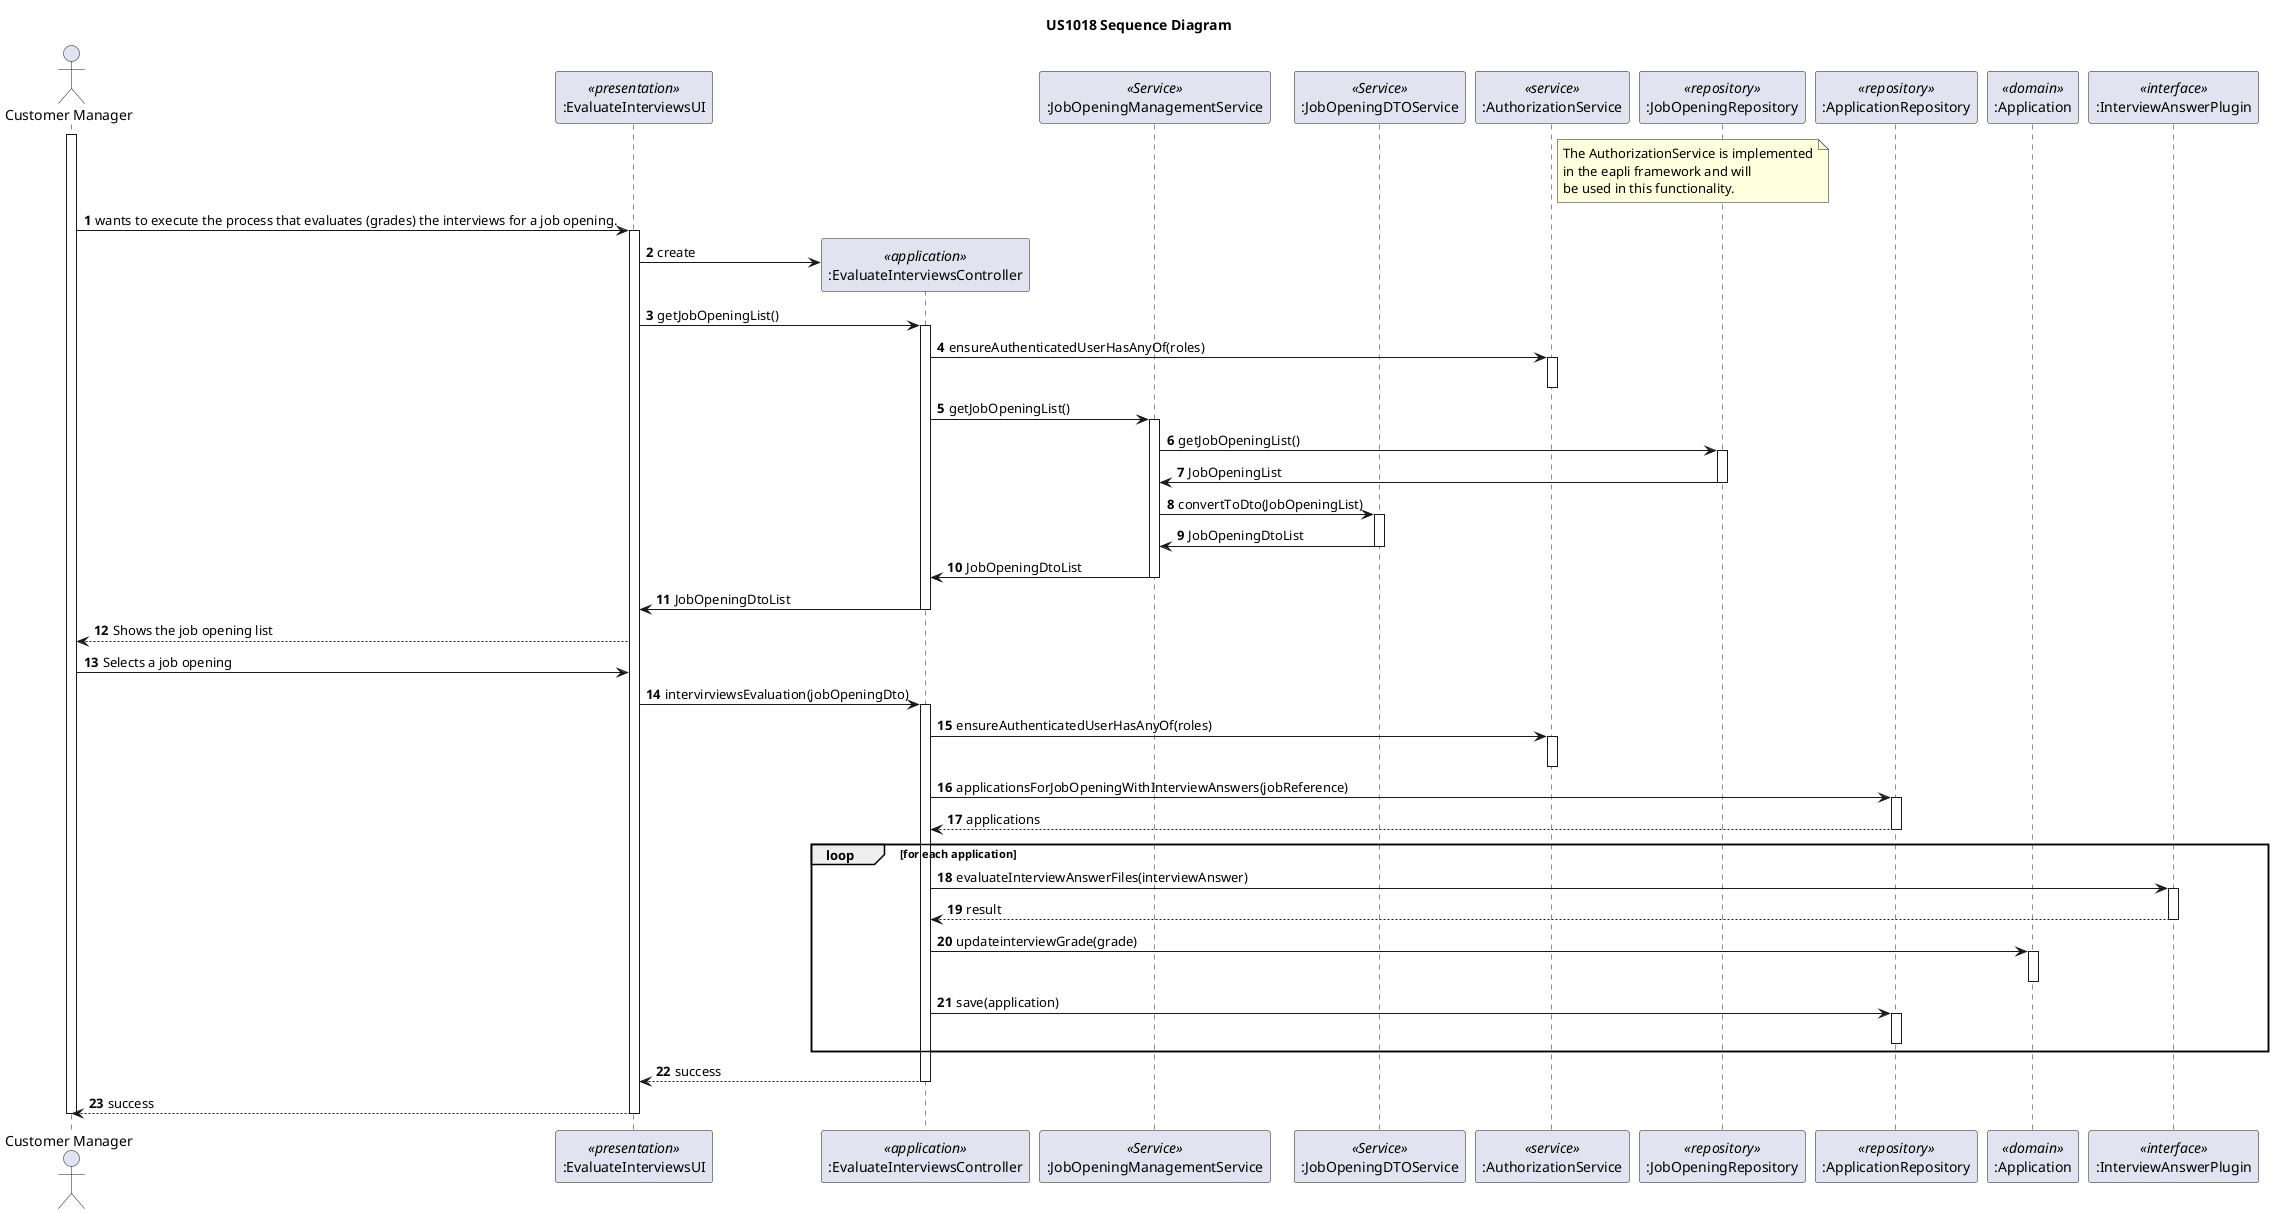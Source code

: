 @startuml
autonumber

title US1018 Sequence Diagram

actor "Customer Manager" as CustomerManager

participant ":EvaluateInterviewsUI" as UI <<presentation>>
participant ":EvaluateInterviewsController" as CTRL <<application>>
participant ":JobOpeningManagementService" as JobOpeningService <<Service>>
participant ":JobOpeningDTOService" as JobOpeningDTOService <<Service>>
participant ":AuthorizationService" as AUTHZ <<service>>
participant ":JobOpeningRepository" as JobOpeningRepository <<repository>>
participant ":ApplicationRepository" as ApplicationRepository <<repository>>
participant ":Application" as application <<domain>>


participant ":InterviewAnswerPlugin" as interviewPlugin <<interface>>

note right AUTHZ
The AuthorizationService is implemented
in the eapli framework and will
be used in this functionality.
end note

activate CustomerManager

CustomerManager -> UI : wants to execute the process that evaluates (grades) the interviews for a job opening.
activate UI

UI -> CTRL**: create

UI -> CTRL: getJobOpeningList()
activate CTRL
CTRL -> AUTHZ:  ensureAuthenticatedUserHasAnyOf(roles)
activate AUTHZ
deactivate AUTHZ
CTRL ->JobOpeningService: getJobOpeningList()
    activate JobOpeningService
        JobOpeningService -> JobOpeningRepository: getJobOpeningList()

        activate JobOpeningRepository
            JobOpeningRepository -> JobOpeningService: JobOpeningList
        deactivate JobOpeningRepository

        JobOpeningService-> JobOpeningDTOService: convertToDto(JobOpeningList)
        activate JobOpeningDTOService
            JobOpeningDTOService -> JobOpeningService:JobOpeningDtoList
        deactivate JobOpeningDTOService
        JobOpeningService -> CTRL: JobOpeningDtoList
    deactivate JobOpeningService
    CTRL -> UI: JobOpeningDtoList
deactivate CTRL

UI--> CustomerManager: Shows the job opening list
CustomerManager-> UI: Selects a job opening

UI->CTRL: intervirviewsEvaluation(jobOpeningDto)
activate CTRL
    CTRL -> AUTHZ:  ensureAuthenticatedUserHasAnyOf(roles)
    activate AUTHZ
    deactivate AUTHZ

    CTRL -> ApplicationRepository: applicationsForJobOpeningWithInterviewAnswers(jobReference)
    activate ApplicationRepository
        ApplicationRepository --> CTRL: applications
    deactivate ApplicationRepository

    loop for each application
        CTRL -> interviewPlugin: evaluateInterviewAnswerFiles(interviewAnswer)
        activate interviewPlugin
            interviewPlugin --> CTRL: result
        deactivate interviewPlugin

        CTRL -> application: updateinterviewGrade(grade)
        activate application
        deactivate application

        CTRL -> ApplicationRepository: save(application)
        activate ApplicationRepository
        deactivate ApplicationRepository
    end loop

    CTRL--> UI: success
deactivate CTRL
UI --> CustomerManager: success
deactivate UI
deactivate CustomerManager

@enduml